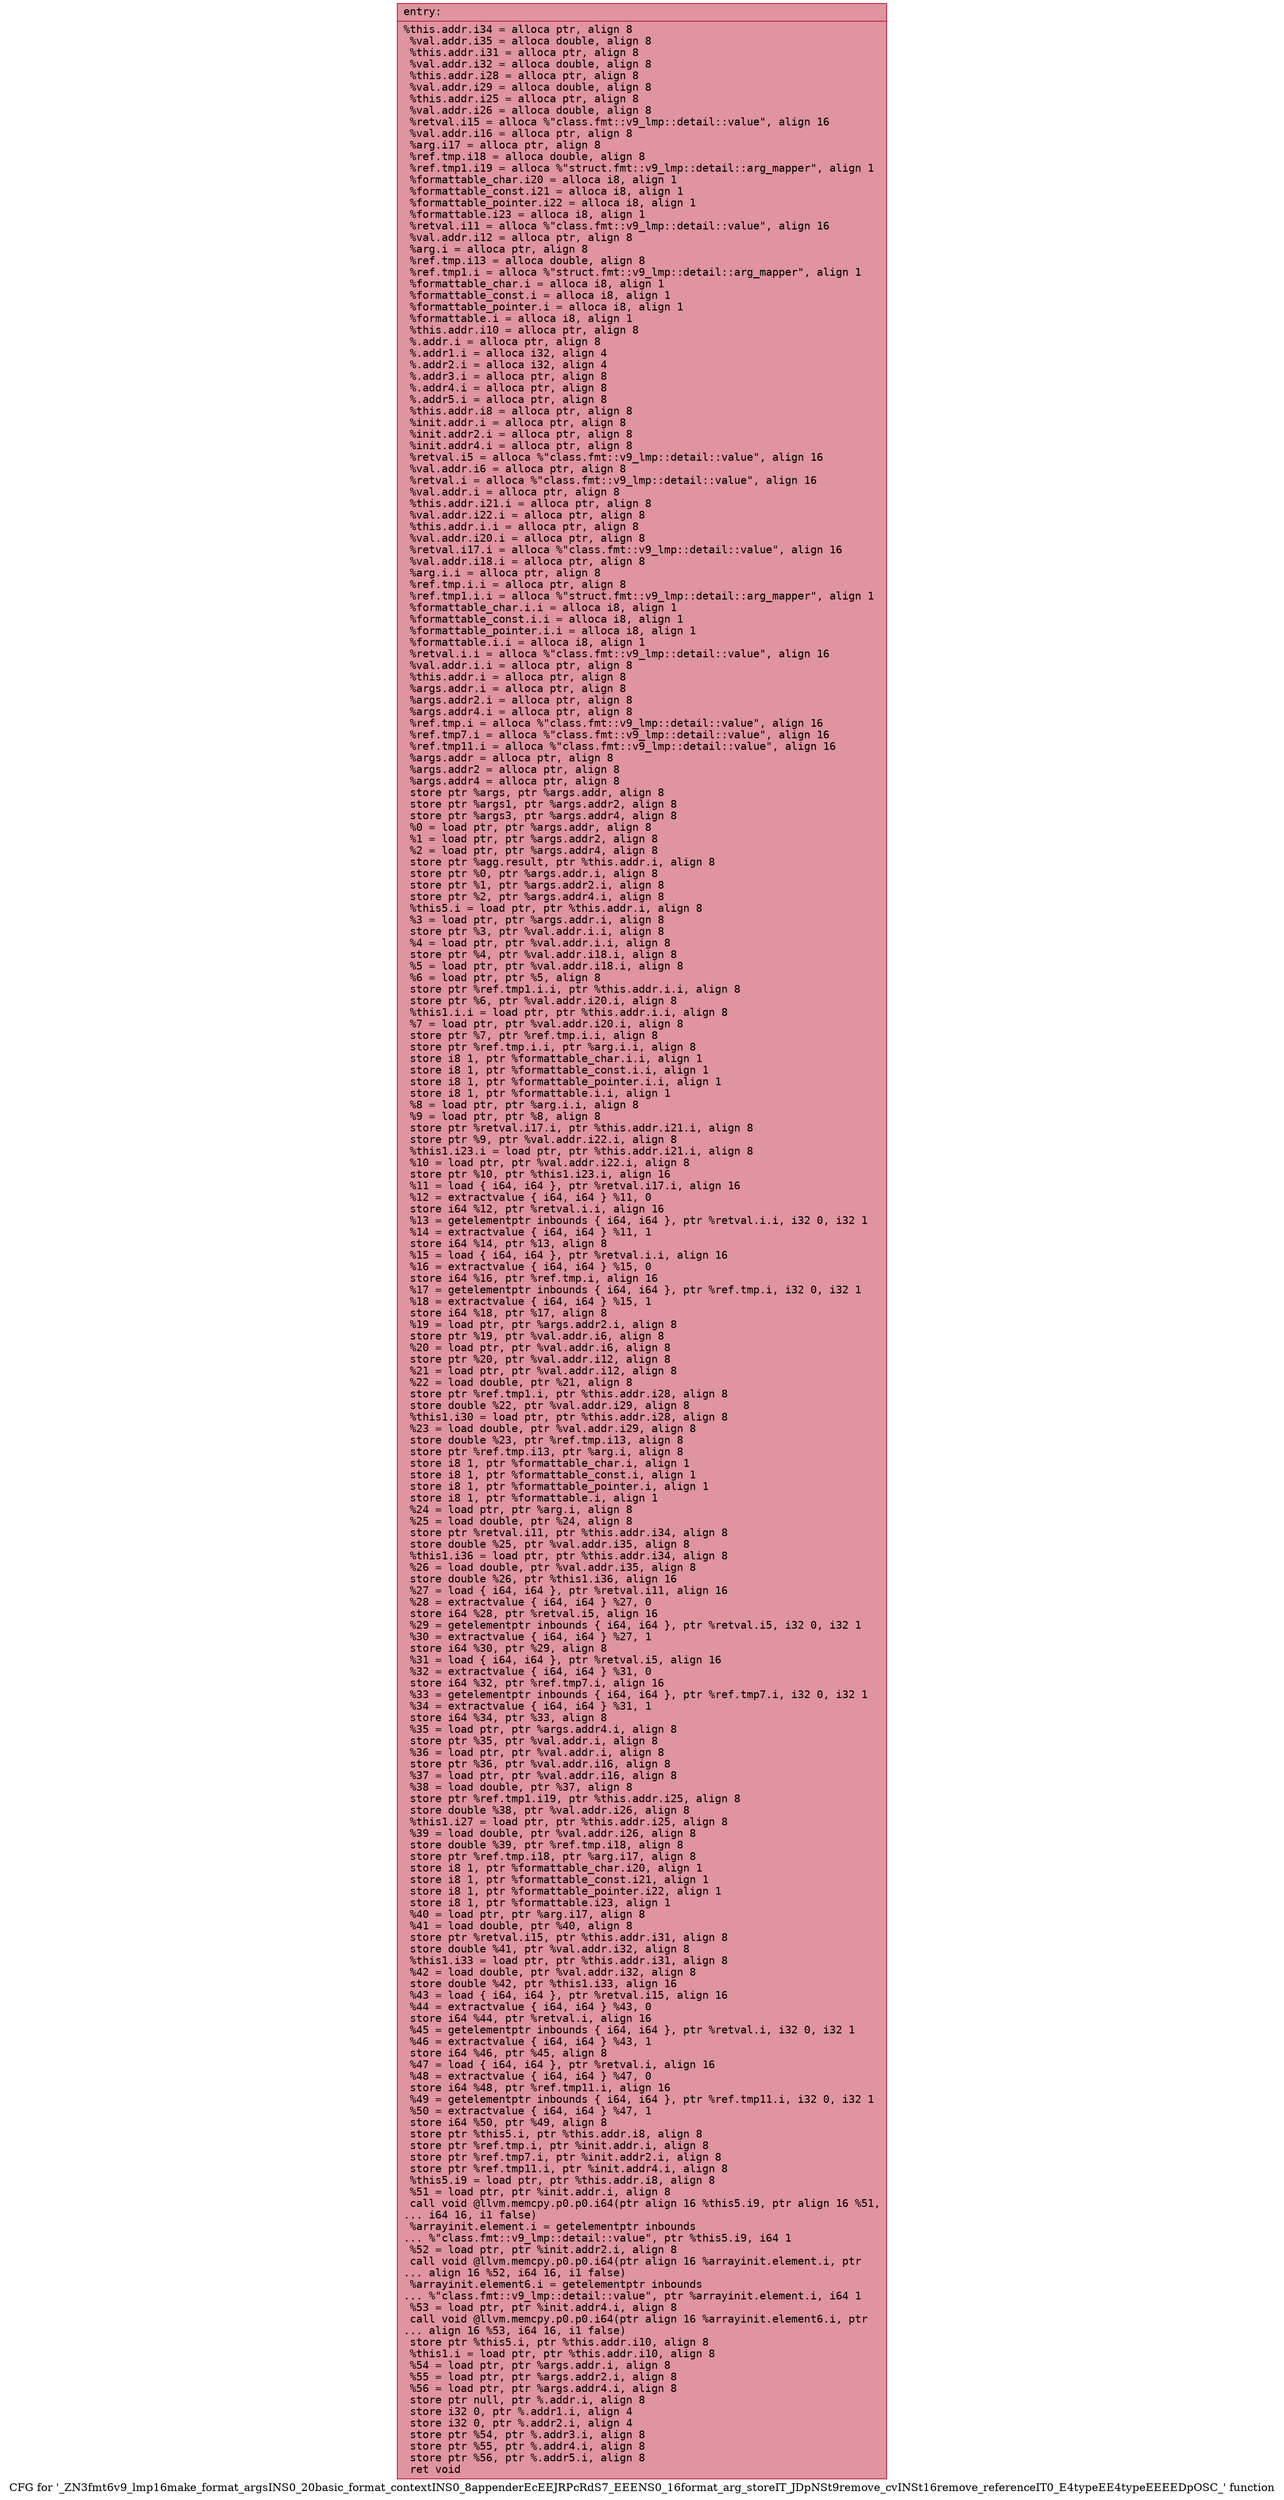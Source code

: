 digraph "CFG for '_ZN3fmt6v9_lmp16make_format_argsINS0_20basic_format_contextINS0_8appenderEcEEJRPcRdS7_EEENS0_16format_arg_storeIT_JDpNSt9remove_cvINSt16remove_referenceIT0_E4typeEE4typeEEEEDpOSC_' function" {
	label="CFG for '_ZN3fmt6v9_lmp16make_format_argsINS0_20basic_format_contextINS0_8appenderEcEEJRPcRdS7_EEENS0_16format_arg_storeIT_JDpNSt9remove_cvINSt16remove_referenceIT0_E4typeEE4typeEEEEDpOSC_' function";

	Node0x560f40dd9600 [shape=record,color="#b70d28ff", style=filled, fillcolor="#b70d2870" fontname="Courier",label="{entry:\l|  %this.addr.i34 = alloca ptr, align 8\l  %val.addr.i35 = alloca double, align 8\l  %this.addr.i31 = alloca ptr, align 8\l  %val.addr.i32 = alloca double, align 8\l  %this.addr.i28 = alloca ptr, align 8\l  %val.addr.i29 = alloca double, align 8\l  %this.addr.i25 = alloca ptr, align 8\l  %val.addr.i26 = alloca double, align 8\l  %retval.i15 = alloca %\"class.fmt::v9_lmp::detail::value\", align 16\l  %val.addr.i16 = alloca ptr, align 8\l  %arg.i17 = alloca ptr, align 8\l  %ref.tmp.i18 = alloca double, align 8\l  %ref.tmp1.i19 = alloca %\"struct.fmt::v9_lmp::detail::arg_mapper\", align 1\l  %formattable_char.i20 = alloca i8, align 1\l  %formattable_const.i21 = alloca i8, align 1\l  %formattable_pointer.i22 = alloca i8, align 1\l  %formattable.i23 = alloca i8, align 1\l  %retval.i11 = alloca %\"class.fmt::v9_lmp::detail::value\", align 16\l  %val.addr.i12 = alloca ptr, align 8\l  %arg.i = alloca ptr, align 8\l  %ref.tmp.i13 = alloca double, align 8\l  %ref.tmp1.i = alloca %\"struct.fmt::v9_lmp::detail::arg_mapper\", align 1\l  %formattable_char.i = alloca i8, align 1\l  %formattable_const.i = alloca i8, align 1\l  %formattable_pointer.i = alloca i8, align 1\l  %formattable.i = alloca i8, align 1\l  %this.addr.i10 = alloca ptr, align 8\l  %.addr.i = alloca ptr, align 8\l  %.addr1.i = alloca i32, align 4\l  %.addr2.i = alloca i32, align 4\l  %.addr3.i = alloca ptr, align 8\l  %.addr4.i = alloca ptr, align 8\l  %.addr5.i = alloca ptr, align 8\l  %this.addr.i8 = alloca ptr, align 8\l  %init.addr.i = alloca ptr, align 8\l  %init.addr2.i = alloca ptr, align 8\l  %init.addr4.i = alloca ptr, align 8\l  %retval.i5 = alloca %\"class.fmt::v9_lmp::detail::value\", align 16\l  %val.addr.i6 = alloca ptr, align 8\l  %retval.i = alloca %\"class.fmt::v9_lmp::detail::value\", align 16\l  %val.addr.i = alloca ptr, align 8\l  %this.addr.i21.i = alloca ptr, align 8\l  %val.addr.i22.i = alloca ptr, align 8\l  %this.addr.i.i = alloca ptr, align 8\l  %val.addr.i20.i = alloca ptr, align 8\l  %retval.i17.i = alloca %\"class.fmt::v9_lmp::detail::value\", align 16\l  %val.addr.i18.i = alloca ptr, align 8\l  %arg.i.i = alloca ptr, align 8\l  %ref.tmp.i.i = alloca ptr, align 8\l  %ref.tmp1.i.i = alloca %\"struct.fmt::v9_lmp::detail::arg_mapper\", align 1\l  %formattable_char.i.i = alloca i8, align 1\l  %formattable_const.i.i = alloca i8, align 1\l  %formattable_pointer.i.i = alloca i8, align 1\l  %formattable.i.i = alloca i8, align 1\l  %retval.i.i = alloca %\"class.fmt::v9_lmp::detail::value\", align 16\l  %val.addr.i.i = alloca ptr, align 8\l  %this.addr.i = alloca ptr, align 8\l  %args.addr.i = alloca ptr, align 8\l  %args.addr2.i = alloca ptr, align 8\l  %args.addr4.i = alloca ptr, align 8\l  %ref.tmp.i = alloca %\"class.fmt::v9_lmp::detail::value\", align 16\l  %ref.tmp7.i = alloca %\"class.fmt::v9_lmp::detail::value\", align 16\l  %ref.tmp11.i = alloca %\"class.fmt::v9_lmp::detail::value\", align 16\l  %args.addr = alloca ptr, align 8\l  %args.addr2 = alloca ptr, align 8\l  %args.addr4 = alloca ptr, align 8\l  store ptr %args, ptr %args.addr, align 8\l  store ptr %args1, ptr %args.addr2, align 8\l  store ptr %args3, ptr %args.addr4, align 8\l  %0 = load ptr, ptr %args.addr, align 8\l  %1 = load ptr, ptr %args.addr2, align 8\l  %2 = load ptr, ptr %args.addr4, align 8\l  store ptr %agg.result, ptr %this.addr.i, align 8\l  store ptr %0, ptr %args.addr.i, align 8\l  store ptr %1, ptr %args.addr2.i, align 8\l  store ptr %2, ptr %args.addr4.i, align 8\l  %this5.i = load ptr, ptr %this.addr.i, align 8\l  %3 = load ptr, ptr %args.addr.i, align 8\l  store ptr %3, ptr %val.addr.i.i, align 8\l  %4 = load ptr, ptr %val.addr.i.i, align 8\l  store ptr %4, ptr %val.addr.i18.i, align 8\l  %5 = load ptr, ptr %val.addr.i18.i, align 8\l  %6 = load ptr, ptr %5, align 8\l  store ptr %ref.tmp1.i.i, ptr %this.addr.i.i, align 8\l  store ptr %6, ptr %val.addr.i20.i, align 8\l  %this1.i.i = load ptr, ptr %this.addr.i.i, align 8\l  %7 = load ptr, ptr %val.addr.i20.i, align 8\l  store ptr %7, ptr %ref.tmp.i.i, align 8\l  store ptr %ref.tmp.i.i, ptr %arg.i.i, align 8\l  store i8 1, ptr %formattable_char.i.i, align 1\l  store i8 1, ptr %formattable_const.i.i, align 1\l  store i8 1, ptr %formattable_pointer.i.i, align 1\l  store i8 1, ptr %formattable.i.i, align 1\l  %8 = load ptr, ptr %arg.i.i, align 8\l  %9 = load ptr, ptr %8, align 8\l  store ptr %retval.i17.i, ptr %this.addr.i21.i, align 8\l  store ptr %9, ptr %val.addr.i22.i, align 8\l  %this1.i23.i = load ptr, ptr %this.addr.i21.i, align 8\l  %10 = load ptr, ptr %val.addr.i22.i, align 8\l  store ptr %10, ptr %this1.i23.i, align 16\l  %11 = load \{ i64, i64 \}, ptr %retval.i17.i, align 16\l  %12 = extractvalue \{ i64, i64 \} %11, 0\l  store i64 %12, ptr %retval.i.i, align 16\l  %13 = getelementptr inbounds \{ i64, i64 \}, ptr %retval.i.i, i32 0, i32 1\l  %14 = extractvalue \{ i64, i64 \} %11, 1\l  store i64 %14, ptr %13, align 8\l  %15 = load \{ i64, i64 \}, ptr %retval.i.i, align 16\l  %16 = extractvalue \{ i64, i64 \} %15, 0\l  store i64 %16, ptr %ref.tmp.i, align 16\l  %17 = getelementptr inbounds \{ i64, i64 \}, ptr %ref.tmp.i, i32 0, i32 1\l  %18 = extractvalue \{ i64, i64 \} %15, 1\l  store i64 %18, ptr %17, align 8\l  %19 = load ptr, ptr %args.addr2.i, align 8\l  store ptr %19, ptr %val.addr.i6, align 8\l  %20 = load ptr, ptr %val.addr.i6, align 8\l  store ptr %20, ptr %val.addr.i12, align 8\l  %21 = load ptr, ptr %val.addr.i12, align 8\l  %22 = load double, ptr %21, align 8\l  store ptr %ref.tmp1.i, ptr %this.addr.i28, align 8\l  store double %22, ptr %val.addr.i29, align 8\l  %this1.i30 = load ptr, ptr %this.addr.i28, align 8\l  %23 = load double, ptr %val.addr.i29, align 8\l  store double %23, ptr %ref.tmp.i13, align 8\l  store ptr %ref.tmp.i13, ptr %arg.i, align 8\l  store i8 1, ptr %formattable_char.i, align 1\l  store i8 1, ptr %formattable_const.i, align 1\l  store i8 1, ptr %formattable_pointer.i, align 1\l  store i8 1, ptr %formattable.i, align 1\l  %24 = load ptr, ptr %arg.i, align 8\l  %25 = load double, ptr %24, align 8\l  store ptr %retval.i11, ptr %this.addr.i34, align 8\l  store double %25, ptr %val.addr.i35, align 8\l  %this1.i36 = load ptr, ptr %this.addr.i34, align 8\l  %26 = load double, ptr %val.addr.i35, align 8\l  store double %26, ptr %this1.i36, align 16\l  %27 = load \{ i64, i64 \}, ptr %retval.i11, align 16\l  %28 = extractvalue \{ i64, i64 \} %27, 0\l  store i64 %28, ptr %retval.i5, align 16\l  %29 = getelementptr inbounds \{ i64, i64 \}, ptr %retval.i5, i32 0, i32 1\l  %30 = extractvalue \{ i64, i64 \} %27, 1\l  store i64 %30, ptr %29, align 8\l  %31 = load \{ i64, i64 \}, ptr %retval.i5, align 16\l  %32 = extractvalue \{ i64, i64 \} %31, 0\l  store i64 %32, ptr %ref.tmp7.i, align 16\l  %33 = getelementptr inbounds \{ i64, i64 \}, ptr %ref.tmp7.i, i32 0, i32 1\l  %34 = extractvalue \{ i64, i64 \} %31, 1\l  store i64 %34, ptr %33, align 8\l  %35 = load ptr, ptr %args.addr4.i, align 8\l  store ptr %35, ptr %val.addr.i, align 8\l  %36 = load ptr, ptr %val.addr.i, align 8\l  store ptr %36, ptr %val.addr.i16, align 8\l  %37 = load ptr, ptr %val.addr.i16, align 8\l  %38 = load double, ptr %37, align 8\l  store ptr %ref.tmp1.i19, ptr %this.addr.i25, align 8\l  store double %38, ptr %val.addr.i26, align 8\l  %this1.i27 = load ptr, ptr %this.addr.i25, align 8\l  %39 = load double, ptr %val.addr.i26, align 8\l  store double %39, ptr %ref.tmp.i18, align 8\l  store ptr %ref.tmp.i18, ptr %arg.i17, align 8\l  store i8 1, ptr %formattable_char.i20, align 1\l  store i8 1, ptr %formattable_const.i21, align 1\l  store i8 1, ptr %formattable_pointer.i22, align 1\l  store i8 1, ptr %formattable.i23, align 1\l  %40 = load ptr, ptr %arg.i17, align 8\l  %41 = load double, ptr %40, align 8\l  store ptr %retval.i15, ptr %this.addr.i31, align 8\l  store double %41, ptr %val.addr.i32, align 8\l  %this1.i33 = load ptr, ptr %this.addr.i31, align 8\l  %42 = load double, ptr %val.addr.i32, align 8\l  store double %42, ptr %this1.i33, align 16\l  %43 = load \{ i64, i64 \}, ptr %retval.i15, align 16\l  %44 = extractvalue \{ i64, i64 \} %43, 0\l  store i64 %44, ptr %retval.i, align 16\l  %45 = getelementptr inbounds \{ i64, i64 \}, ptr %retval.i, i32 0, i32 1\l  %46 = extractvalue \{ i64, i64 \} %43, 1\l  store i64 %46, ptr %45, align 8\l  %47 = load \{ i64, i64 \}, ptr %retval.i, align 16\l  %48 = extractvalue \{ i64, i64 \} %47, 0\l  store i64 %48, ptr %ref.tmp11.i, align 16\l  %49 = getelementptr inbounds \{ i64, i64 \}, ptr %ref.tmp11.i, i32 0, i32 1\l  %50 = extractvalue \{ i64, i64 \} %47, 1\l  store i64 %50, ptr %49, align 8\l  store ptr %this5.i, ptr %this.addr.i8, align 8\l  store ptr %ref.tmp.i, ptr %init.addr.i, align 8\l  store ptr %ref.tmp7.i, ptr %init.addr2.i, align 8\l  store ptr %ref.tmp11.i, ptr %init.addr4.i, align 8\l  %this5.i9 = load ptr, ptr %this.addr.i8, align 8\l  %51 = load ptr, ptr %init.addr.i, align 8\l  call void @llvm.memcpy.p0.p0.i64(ptr align 16 %this5.i9, ptr align 16 %51,\l... i64 16, i1 false)\l  %arrayinit.element.i = getelementptr inbounds\l... %\"class.fmt::v9_lmp::detail::value\", ptr %this5.i9, i64 1\l  %52 = load ptr, ptr %init.addr2.i, align 8\l  call void @llvm.memcpy.p0.p0.i64(ptr align 16 %arrayinit.element.i, ptr\l... align 16 %52, i64 16, i1 false)\l  %arrayinit.element6.i = getelementptr inbounds\l... %\"class.fmt::v9_lmp::detail::value\", ptr %arrayinit.element.i, i64 1\l  %53 = load ptr, ptr %init.addr4.i, align 8\l  call void @llvm.memcpy.p0.p0.i64(ptr align 16 %arrayinit.element6.i, ptr\l... align 16 %53, i64 16, i1 false)\l  store ptr %this5.i, ptr %this.addr.i10, align 8\l  %this1.i = load ptr, ptr %this.addr.i10, align 8\l  %54 = load ptr, ptr %args.addr.i, align 8\l  %55 = load ptr, ptr %args.addr2.i, align 8\l  %56 = load ptr, ptr %args.addr4.i, align 8\l  store ptr null, ptr %.addr.i, align 8\l  store i32 0, ptr %.addr1.i, align 4\l  store i32 0, ptr %.addr2.i, align 4\l  store ptr %54, ptr %.addr3.i, align 8\l  store ptr %55, ptr %.addr4.i, align 8\l  store ptr %56, ptr %.addr5.i, align 8\l  ret void\l}"];
}

